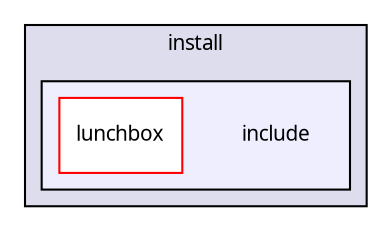 digraph "include" {
  compound=true
  node [ fontsize="10", fontname="Sans"];
  edge [ labelfontsize="10", labelfontname="Sans"];
  subgraph clusterdir_6c637a7dd07dbeaa35ec14a6df0f88b0 {
    graph [ bgcolor="#ddddee", pencolor="black", label="install" fontname="Sans", fontsize="10", URL="dir_6c637a7dd07dbeaa35ec14a6df0f88b0.html"]
  subgraph clusterdir_cf62f77d37a544ccc4a3077c34c32ef6 {
    graph [ bgcolor="#eeeeff", pencolor="black", label="" URL="dir_cf62f77d37a544ccc4a3077c34c32ef6.html"];
    dir_cf62f77d37a544ccc4a3077c34c32ef6 [shape=plaintext label="include"];
    dir_3067915c0f44e3b8817e242888dcc316 [shape=box label="lunchbox" color="red" fillcolor="white" style="filled" URL="dir_3067915c0f44e3b8817e242888dcc316.html"];
  }
  }
}
